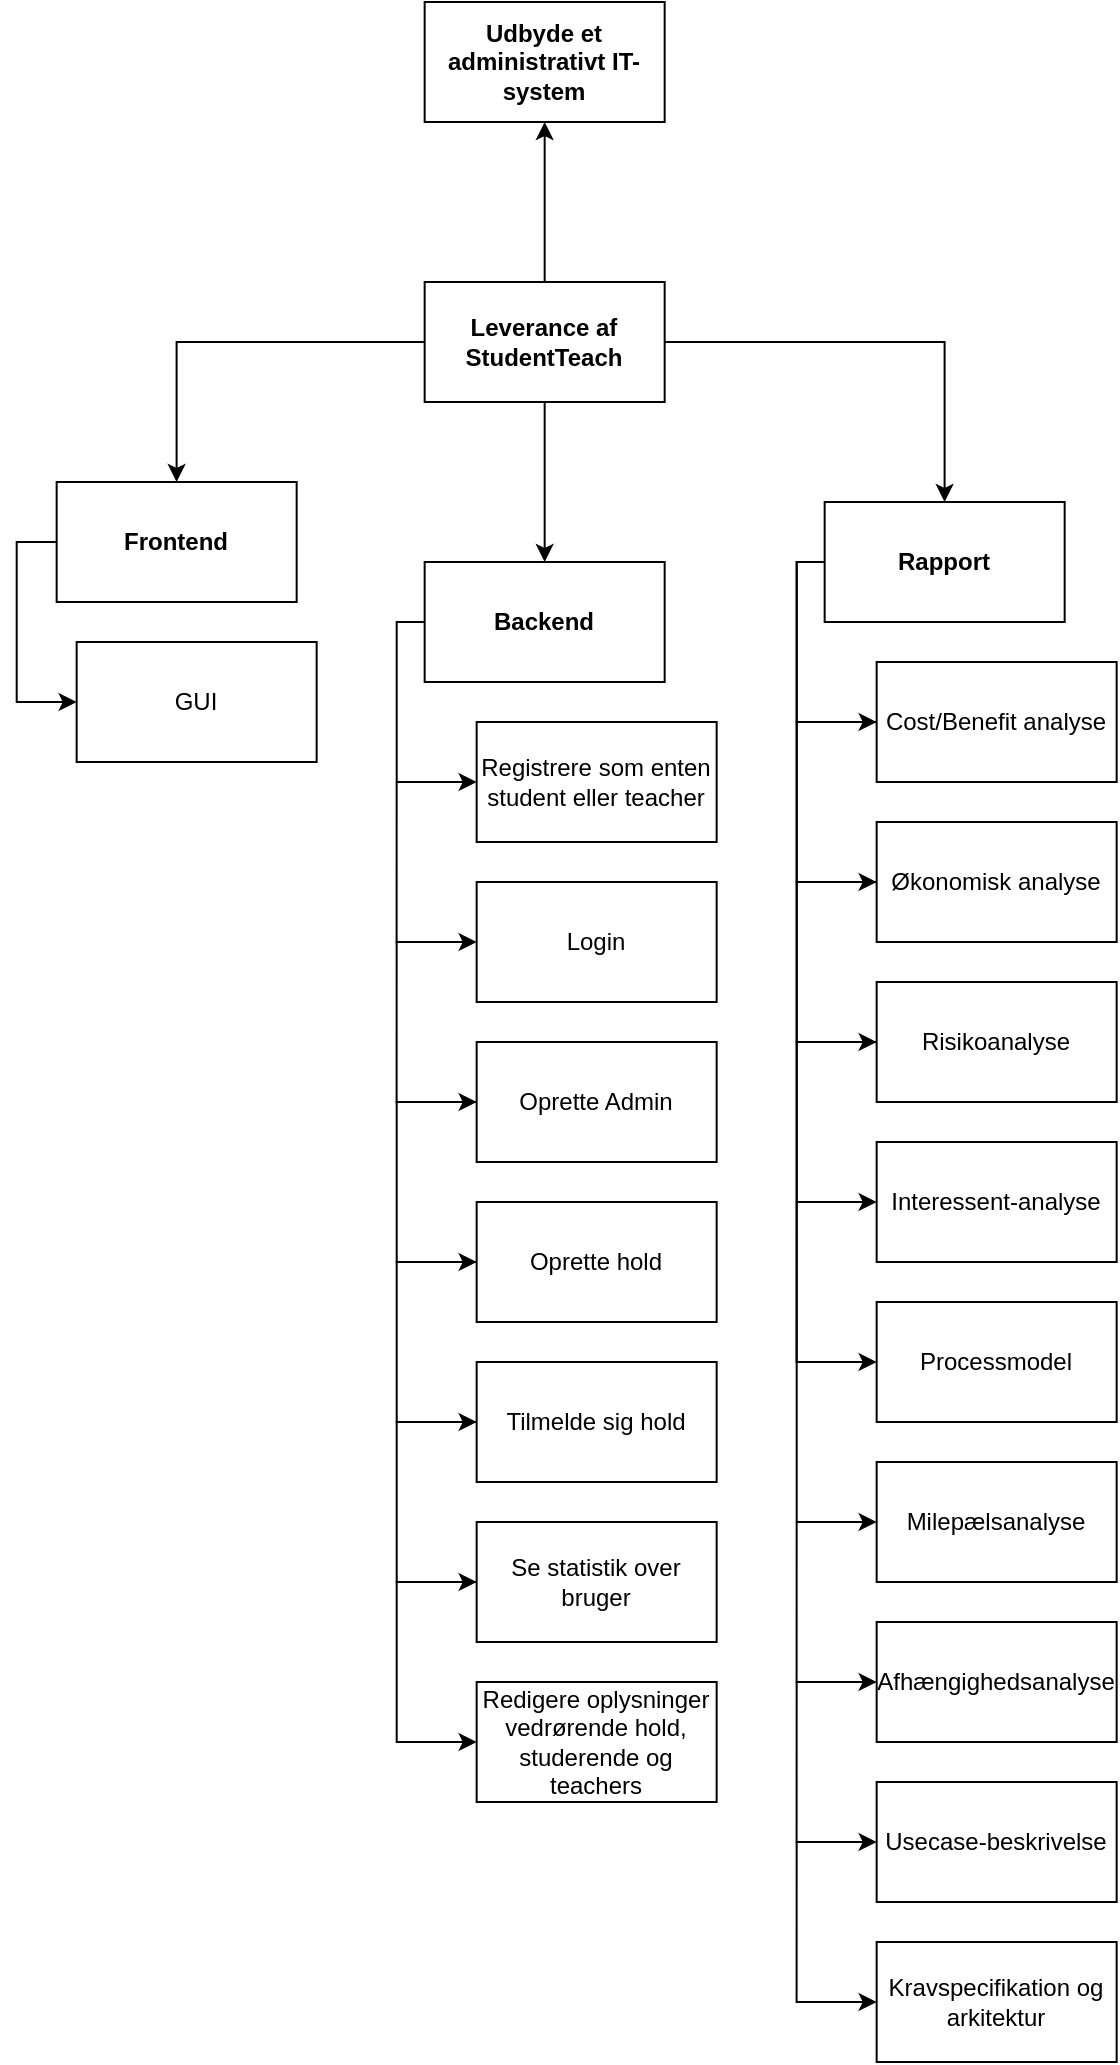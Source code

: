 <mxfile version="12.8.1" type="github">
  <diagram id="3AZzIE220VFOiJiIbyjP" name="Page-1">
    <mxGraphModel dx="1137" dy="538" grid="1" gridSize="10" guides="1" tooltips="1" connect="1" arrows="1" fold="1" page="1" pageScale="1" pageWidth="827" pageHeight="1169" math="0" shadow="0">
      <root>
        <mxCell id="0" />
        <mxCell id="1" parent="0" />
        <mxCell id="Jk5qHnKGdOJ1nb1w-nt2-3" value="" style="edgeStyle=orthogonalEdgeStyle;rounded=0;orthogonalLoop=1;jettySize=auto;html=1;" parent="1" source="Jk5qHnKGdOJ1nb1w-nt2-1" target="Jk5qHnKGdOJ1nb1w-nt2-2" edge="1">
          <mxGeometry relative="1" as="geometry" />
        </mxCell>
        <mxCell id="Jk5qHnKGdOJ1nb1w-nt2-5" value="" style="edgeStyle=orthogonalEdgeStyle;rounded=0;orthogonalLoop=1;jettySize=auto;html=1;" parent="1" source="Jk5qHnKGdOJ1nb1w-nt2-1" target="Jk5qHnKGdOJ1nb1w-nt2-4" edge="1">
          <mxGeometry relative="1" as="geometry" />
        </mxCell>
        <mxCell id="Jk5qHnKGdOJ1nb1w-nt2-7" value="" style="edgeStyle=orthogonalEdgeStyle;rounded=0;orthogonalLoop=1;jettySize=auto;html=1;" parent="1" source="Jk5qHnKGdOJ1nb1w-nt2-1" target="Jk5qHnKGdOJ1nb1w-nt2-6" edge="1">
          <mxGeometry relative="1" as="geometry" />
        </mxCell>
        <mxCell id="deQ2-Q1bwaaRHNpA15x_-2" value="" style="edgeStyle=orthogonalEdgeStyle;rounded=0;orthogonalLoop=1;jettySize=auto;html=1;" edge="1" parent="1" source="Jk5qHnKGdOJ1nb1w-nt2-1" target="deQ2-Q1bwaaRHNpA15x_-1">
          <mxGeometry relative="1" as="geometry" />
        </mxCell>
        <mxCell id="Jk5qHnKGdOJ1nb1w-nt2-1" value="&lt;b&gt;Leverance af StudentTeach&lt;/b&gt;" style="rounded=0;whiteSpace=wrap;html=1;" parent="1" vertex="1">
          <mxGeometry x="303.33" y="140" width="120" height="60" as="geometry" />
        </mxCell>
        <mxCell id="deQ2-Q1bwaaRHNpA15x_-1" value="&lt;b&gt;Udbyde et administrativt IT-system&lt;/b&gt;" style="rounded=0;whiteSpace=wrap;html=1;" vertex="1" parent="1">
          <mxGeometry x="303.33" width="120" height="60" as="geometry" />
        </mxCell>
        <mxCell id="Ops0DvnB60AxqXnKlPGb-2" value="" style="edgeStyle=orthogonalEdgeStyle;rounded=0;orthogonalLoop=1;jettySize=auto;html=1;" parent="1" source="Jk5qHnKGdOJ1nb1w-nt2-6" target="Ops0DvnB60AxqXnKlPGb-1" edge="1">
          <mxGeometry relative="1" as="geometry">
            <Array as="points">
              <mxPoint x="489.33" y="280" />
              <mxPoint x="489.33" y="360" />
            </Array>
          </mxGeometry>
        </mxCell>
        <mxCell id="2z4ijSv8l3djSHBPxvHV-10" value="" style="edgeStyle=orthogonalEdgeStyle;rounded=0;orthogonalLoop=1;jettySize=auto;html=1;entryX=0;entryY=0.5;entryDx=0;entryDy=0;" parent="1" source="Jk5qHnKGdOJ1nb1w-nt2-6" target="2z4ijSv8l3djSHBPxvHV-12" edge="1">
          <mxGeometry relative="1" as="geometry">
            <mxPoint x="519.33" y="770" as="targetPoint" />
            <Array as="points">
              <mxPoint x="489.33" y="280" />
              <mxPoint x="489.33" y="760" />
            </Array>
          </mxGeometry>
        </mxCell>
        <mxCell id="Jk5qHnKGdOJ1nb1w-nt2-6" value="&lt;b&gt;Rapport&lt;/b&gt;" style="rounded=0;whiteSpace=wrap;html=1;" parent="1" vertex="1">
          <mxGeometry x="503.33" y="250" width="120" height="60" as="geometry" />
        </mxCell>
        <mxCell id="Ops0DvnB60AxqXnKlPGb-4" value="" style="edgeStyle=orthogonalEdgeStyle;rounded=0;orthogonalLoop=1;jettySize=auto;html=1;" parent="1" source="Ops0DvnB60AxqXnKlPGb-1" target="Ops0DvnB60AxqXnKlPGb-3" edge="1">
          <mxGeometry relative="1" as="geometry">
            <Array as="points">
              <mxPoint x="489.33" y="360" />
              <mxPoint x="489.33" y="440" />
            </Array>
          </mxGeometry>
        </mxCell>
        <mxCell id="Ops0DvnB60AxqXnKlPGb-1" value="Cost/Benefit analyse" style="rounded=0;whiteSpace=wrap;html=1;" parent="1" vertex="1">
          <mxGeometry x="529.33" y="330" width="120" height="60" as="geometry" />
        </mxCell>
        <mxCell id="Ops0DvnB60AxqXnKlPGb-6" value="" style="edgeStyle=orthogonalEdgeStyle;rounded=0;orthogonalLoop=1;jettySize=auto;html=1;" parent="1" source="Ops0DvnB60AxqXnKlPGb-3" target="Ops0DvnB60AxqXnKlPGb-5" edge="1">
          <mxGeometry relative="1" as="geometry">
            <Array as="points">
              <mxPoint x="489.33" y="440" />
              <mxPoint x="489.33" y="520" />
            </Array>
          </mxGeometry>
        </mxCell>
        <mxCell id="Ops0DvnB60AxqXnKlPGb-3" value="Økonomisk analyse" style="rounded=0;whiteSpace=wrap;html=1;" parent="1" vertex="1">
          <mxGeometry x="529.33" y="410" width="120" height="60" as="geometry" />
        </mxCell>
        <mxCell id="Ops0DvnB60AxqXnKlPGb-8" value="" style="edgeStyle=orthogonalEdgeStyle;rounded=0;orthogonalLoop=1;jettySize=auto;html=1;entryX=0;entryY=0.5;entryDx=0;entryDy=0;" parent="1" source="Ops0DvnB60AxqXnKlPGb-5" target="Ops0DvnB60AxqXnKlPGb-7" edge="1">
          <mxGeometry relative="1" as="geometry">
            <Array as="points">
              <mxPoint x="489.33" y="520" />
              <mxPoint x="489.33" y="600" />
            </Array>
          </mxGeometry>
        </mxCell>
        <mxCell id="Ops0DvnB60AxqXnKlPGb-5" value="Risikoanalyse" style="rounded=0;whiteSpace=wrap;html=1;" parent="1" vertex="1">
          <mxGeometry x="529.33" y="490" width="120" height="60" as="geometry" />
        </mxCell>
        <mxCell id="Ops0DvnB60AxqXnKlPGb-10" value="" style="edgeStyle=orthogonalEdgeStyle;rounded=0;orthogonalLoop=1;jettySize=auto;html=1;" parent="1" target="Ops0DvnB60AxqXnKlPGb-9" edge="1">
          <mxGeometry relative="1" as="geometry">
            <Array as="points">
              <mxPoint x="489.33" y="680" />
            </Array>
            <mxPoint x="489.33" y="600" as="sourcePoint" />
          </mxGeometry>
        </mxCell>
        <mxCell id="Ops0DvnB60AxqXnKlPGb-7" value="Interessent-analyse" style="rounded=0;whiteSpace=wrap;html=1;" parent="1" vertex="1">
          <mxGeometry x="529.33" y="570" width="120" height="60" as="geometry" />
        </mxCell>
        <mxCell id="Ops0DvnB60AxqXnKlPGb-9" value="Processmodel" style="rounded=0;whiteSpace=wrap;html=1;" parent="1" vertex="1">
          <mxGeometry x="529.33" y="650" width="120" height="60" as="geometry" />
        </mxCell>
        <mxCell id="Jk5qHnKGdOJ1nb1w-nt2-15" value="" style="edgeStyle=orthogonalEdgeStyle;rounded=0;orthogonalLoop=1;jettySize=auto;html=1;" parent="1" source="Jk5qHnKGdOJ1nb1w-nt2-4" target="Jk5qHnKGdOJ1nb1w-nt2-14" edge="1">
          <mxGeometry relative="1" as="geometry">
            <Array as="points">
              <mxPoint x="289.33" y="310" />
              <mxPoint x="289.33" y="390" />
            </Array>
          </mxGeometry>
        </mxCell>
        <mxCell id="Jk5qHnKGdOJ1nb1w-nt2-4" value="&lt;b&gt;Backend&lt;/b&gt;" style="rounded=0;whiteSpace=wrap;html=1;" parent="1" vertex="1">
          <mxGeometry x="303.33" y="280" width="120" height="60" as="geometry" />
        </mxCell>
        <mxCell id="Jk5qHnKGdOJ1nb1w-nt2-20" value="" style="edgeStyle=orthogonalEdgeStyle;rounded=0;orthogonalLoop=1;jettySize=auto;html=1;" parent="1" target="Jk5qHnKGdOJ1nb1w-nt2-19" edge="1">
          <mxGeometry relative="1" as="geometry">
            <mxPoint x="289.33" y="390" as="sourcePoint" />
            <Array as="points">
              <mxPoint x="289.33" y="470" />
            </Array>
          </mxGeometry>
        </mxCell>
        <mxCell id="Jk5qHnKGdOJ1nb1w-nt2-14" value="Registrere som enten student eller teacher" style="rounded=0;whiteSpace=wrap;html=1;" parent="1" vertex="1">
          <mxGeometry x="329.33" y="360" width="120" height="60" as="geometry" />
        </mxCell>
        <mxCell id="Jk5qHnKGdOJ1nb1w-nt2-22" value="" style="edgeStyle=orthogonalEdgeStyle;rounded=0;orthogonalLoop=1;jettySize=auto;html=1;" parent="1" target="Jk5qHnKGdOJ1nb1w-nt2-21" edge="1">
          <mxGeometry relative="1" as="geometry">
            <mxPoint x="289.33" y="470" as="sourcePoint" />
            <Array as="points">
              <mxPoint x="289.33" y="550" />
            </Array>
          </mxGeometry>
        </mxCell>
        <mxCell id="Jk5qHnKGdOJ1nb1w-nt2-19" value="Login" style="rounded=0;whiteSpace=wrap;html=1;" parent="1" vertex="1">
          <mxGeometry x="329.33" y="440" width="120" height="60" as="geometry" />
        </mxCell>
        <mxCell id="Jk5qHnKGdOJ1nb1w-nt2-24" value="" style="edgeStyle=orthogonalEdgeStyle;rounded=0;orthogonalLoop=1;jettySize=auto;html=1;" parent="1" source="Jk5qHnKGdOJ1nb1w-nt2-21" target="Jk5qHnKGdOJ1nb1w-nt2-23" edge="1">
          <mxGeometry relative="1" as="geometry">
            <Array as="points">
              <mxPoint x="289.33" y="550" />
              <mxPoint x="289.33" y="630" />
            </Array>
          </mxGeometry>
        </mxCell>
        <mxCell id="Jk5qHnKGdOJ1nb1w-nt2-21" value="Oprette Admin" style="rounded=0;whiteSpace=wrap;html=1;" parent="1" vertex="1">
          <mxGeometry x="329.33" y="520" width="120" height="60" as="geometry" />
        </mxCell>
        <mxCell id="Jk5qHnKGdOJ1nb1w-nt2-26" value="" style="edgeStyle=orthogonalEdgeStyle;rounded=0;orthogonalLoop=1;jettySize=auto;html=1;" parent="1" source="Jk5qHnKGdOJ1nb1w-nt2-23" target="Jk5qHnKGdOJ1nb1w-nt2-25" edge="1">
          <mxGeometry relative="1" as="geometry">
            <Array as="points">
              <mxPoint x="289.33" y="630" />
              <mxPoint x="289.33" y="710" />
            </Array>
          </mxGeometry>
        </mxCell>
        <mxCell id="Jk5qHnKGdOJ1nb1w-nt2-23" value="Oprette hold" style="rounded=0;whiteSpace=wrap;html=1;" parent="1" vertex="1">
          <mxGeometry x="329.33" y="600" width="120" height="60" as="geometry" />
        </mxCell>
        <mxCell id="Jk5qHnKGdOJ1nb1w-nt2-25" value="Tilmelde sig hold" style="rounded=0;whiteSpace=wrap;html=1;" parent="1" vertex="1">
          <mxGeometry x="329.33" y="680" width="120" height="60" as="geometry" />
        </mxCell>
        <mxCell id="Ops0DvnB60AxqXnKlPGb-12" value="" style="edgeStyle=orthogonalEdgeStyle;rounded=0;orthogonalLoop=1;jettySize=auto;html=1;" parent="1" source="Jk5qHnKGdOJ1nb1w-nt2-2" target="Ops0DvnB60AxqXnKlPGb-11" edge="1">
          <mxGeometry relative="1" as="geometry">
            <Array as="points">
              <mxPoint x="99.33" y="270" />
              <mxPoint x="99.33" y="350" />
            </Array>
          </mxGeometry>
        </mxCell>
        <mxCell id="Jk5qHnKGdOJ1nb1w-nt2-2" value="&lt;b&gt;Frontend&lt;/b&gt;" style="rounded=0;whiteSpace=wrap;html=1;" parent="1" vertex="1">
          <mxGeometry x="119.33" y="240" width="120" height="60" as="geometry" />
        </mxCell>
        <mxCell id="Ops0DvnB60AxqXnKlPGb-11" value="GUI" style="rounded=0;whiteSpace=wrap;html=1;" parent="1" vertex="1">
          <mxGeometry x="129.33" y="320" width="120" height="60" as="geometry" />
        </mxCell>
        <mxCell id="2z4ijSv8l3djSHBPxvHV-2" value="" style="edgeStyle=orthogonalEdgeStyle;rounded=0;orthogonalLoop=1;jettySize=auto;html=1;" parent="1" edge="1">
          <mxGeometry relative="1" as="geometry">
            <Array as="points">
              <mxPoint x="289.33" y="710" />
              <mxPoint x="289.33" y="790" />
            </Array>
            <mxPoint x="329.33" y="710" as="sourcePoint" />
            <mxPoint x="329.33" y="790" as="targetPoint" />
          </mxGeometry>
        </mxCell>
        <mxCell id="2z4ijSv8l3djSHBPxvHV-3" value="" style="edgeStyle=orthogonalEdgeStyle;rounded=0;orthogonalLoop=1;jettySize=auto;html=1;" parent="1" edge="1">
          <mxGeometry relative="1" as="geometry">
            <Array as="points">
              <mxPoint x="289.33" y="790" />
              <mxPoint x="289.33" y="870" />
            </Array>
            <mxPoint x="329.33" y="790" as="sourcePoint" />
            <mxPoint x="329.33" y="870" as="targetPoint" />
          </mxGeometry>
        </mxCell>
        <mxCell id="2z4ijSv8l3djSHBPxvHV-4" value="Redigere oplysninger vedrørende hold, studerende og teachers" style="rounded=0;whiteSpace=wrap;html=1;" parent="1" vertex="1">
          <mxGeometry x="329.33" y="840" width="120" height="60" as="geometry" />
        </mxCell>
        <mxCell id="2z4ijSv8l3djSHBPxvHV-6" value="Se statistik over bruger" style="rounded=0;whiteSpace=wrap;html=1;" parent="1" vertex="1">
          <mxGeometry x="329.33" y="760" width="120" height="60" as="geometry" />
        </mxCell>
        <mxCell id="2z4ijSv8l3djSHBPxvHV-11" value="Afhængighedsanalyse" style="rounded=0;whiteSpace=wrap;html=1;" parent="1" vertex="1">
          <mxGeometry x="529.33" y="810" width="120" height="60" as="geometry" />
        </mxCell>
        <mxCell id="2z4ijSv8l3djSHBPxvHV-13" value="" style="edgeStyle=orthogonalEdgeStyle;rounded=0;orthogonalLoop=1;jettySize=auto;html=1;entryX=0;entryY=0.5;entryDx=0;entryDy=0;" parent="1" target="2z4ijSv8l3djSHBPxvHV-11" edge="1">
          <mxGeometry relative="1" as="geometry">
            <mxPoint x="489.33" y="760" as="sourcePoint" />
            <mxPoint x="489.33" y="870" as="targetPoint" />
            <Array as="points">
              <mxPoint x="489.33" y="760" />
              <mxPoint x="489.33" y="840" />
            </Array>
          </mxGeometry>
        </mxCell>
        <mxCell id="2z4ijSv8l3djSHBPxvHV-12" value="Milepælsanalyse" style="rounded=0;whiteSpace=wrap;html=1;" parent="1" vertex="1">
          <mxGeometry x="529.33" y="730" width="120" height="60" as="geometry" />
        </mxCell>
        <mxCell id="2z4ijSv8l3djSHBPxvHV-15" value="" style="edgeStyle=orthogonalEdgeStyle;rounded=0;orthogonalLoop=1;jettySize=auto;html=1;entryX=0;entryY=0.5;entryDx=0;entryDy=0;" parent="1" edge="1">
          <mxGeometry relative="1" as="geometry">
            <mxPoint x="489.33" y="840" as="sourcePoint" />
            <mxPoint x="529.33" y="920" as="targetPoint" />
            <Array as="points">
              <mxPoint x="489.33" y="840" />
              <mxPoint x="489.33" y="920" />
            </Array>
          </mxGeometry>
        </mxCell>
        <mxCell id="2z4ijSv8l3djSHBPxvHV-16" value="Usecase-beskrivelse" style="rounded=0;whiteSpace=wrap;html=1;" parent="1" vertex="1">
          <mxGeometry x="529.33" y="890" width="120" height="60" as="geometry" />
        </mxCell>
        <mxCell id="2z4ijSv8l3djSHBPxvHV-19" value="Kravspecifikation og arkitektur" style="rounded=0;whiteSpace=wrap;html=1;" parent="1" vertex="1">
          <mxGeometry x="529.33" y="970" width="120" height="60" as="geometry" />
        </mxCell>
        <mxCell id="2z4ijSv8l3djSHBPxvHV-20" value="" style="edgeStyle=orthogonalEdgeStyle;rounded=0;orthogonalLoop=1;jettySize=auto;html=1;entryX=0;entryY=0.5;entryDx=0;entryDy=0;" parent="1" edge="1">
          <mxGeometry relative="1" as="geometry">
            <mxPoint x="489.33" y="920" as="sourcePoint" />
            <mxPoint x="529.33" y="1000" as="targetPoint" />
            <Array as="points">
              <mxPoint x="489.33" y="920" />
              <mxPoint x="489.33" y="1000" />
            </Array>
          </mxGeometry>
        </mxCell>
      </root>
    </mxGraphModel>
  </diagram>
</mxfile>
